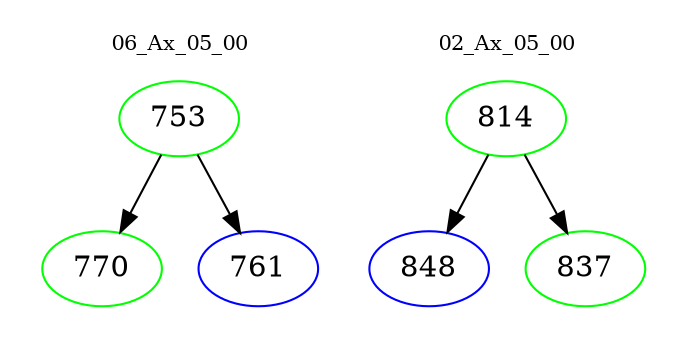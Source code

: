 digraph{
subgraph cluster_0 {
color = white
label = "06_Ax_05_00";
fontsize=10;
T0_753 [label="753", color="green"]
T0_753 -> T0_770 [color="black"]
T0_770 [label="770", color="green"]
T0_753 -> T0_761 [color="black"]
T0_761 [label="761", color="blue"]
}
subgraph cluster_1 {
color = white
label = "02_Ax_05_00";
fontsize=10;
T1_814 [label="814", color="green"]
T1_814 -> T1_848 [color="black"]
T1_848 [label="848", color="blue"]
T1_814 -> T1_837 [color="black"]
T1_837 [label="837", color="green"]
}
}
